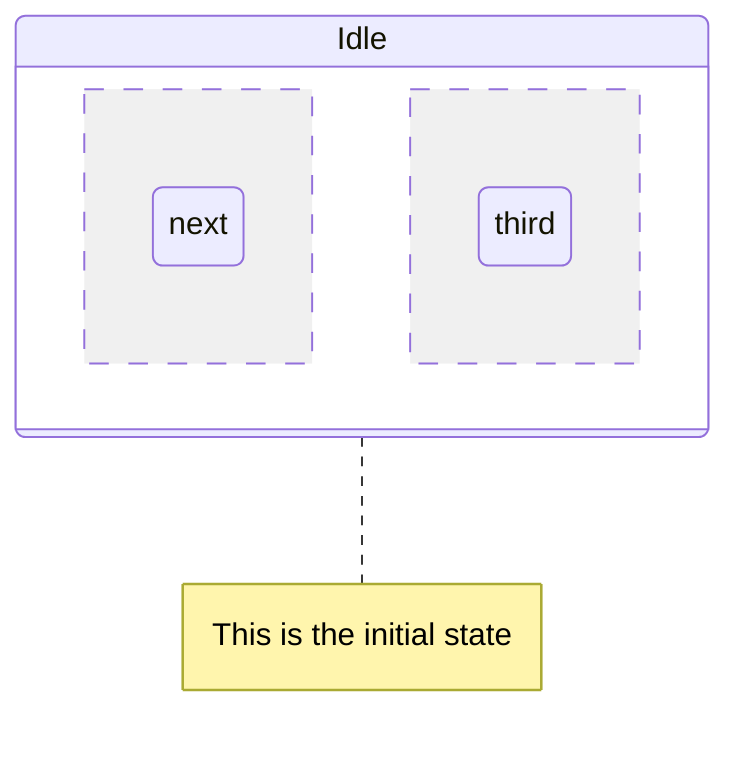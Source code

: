stateDiagram-v2
    Idle
    state Idle {
        next -- third
    }
    note right of Idle
        This is the initial state
    end note